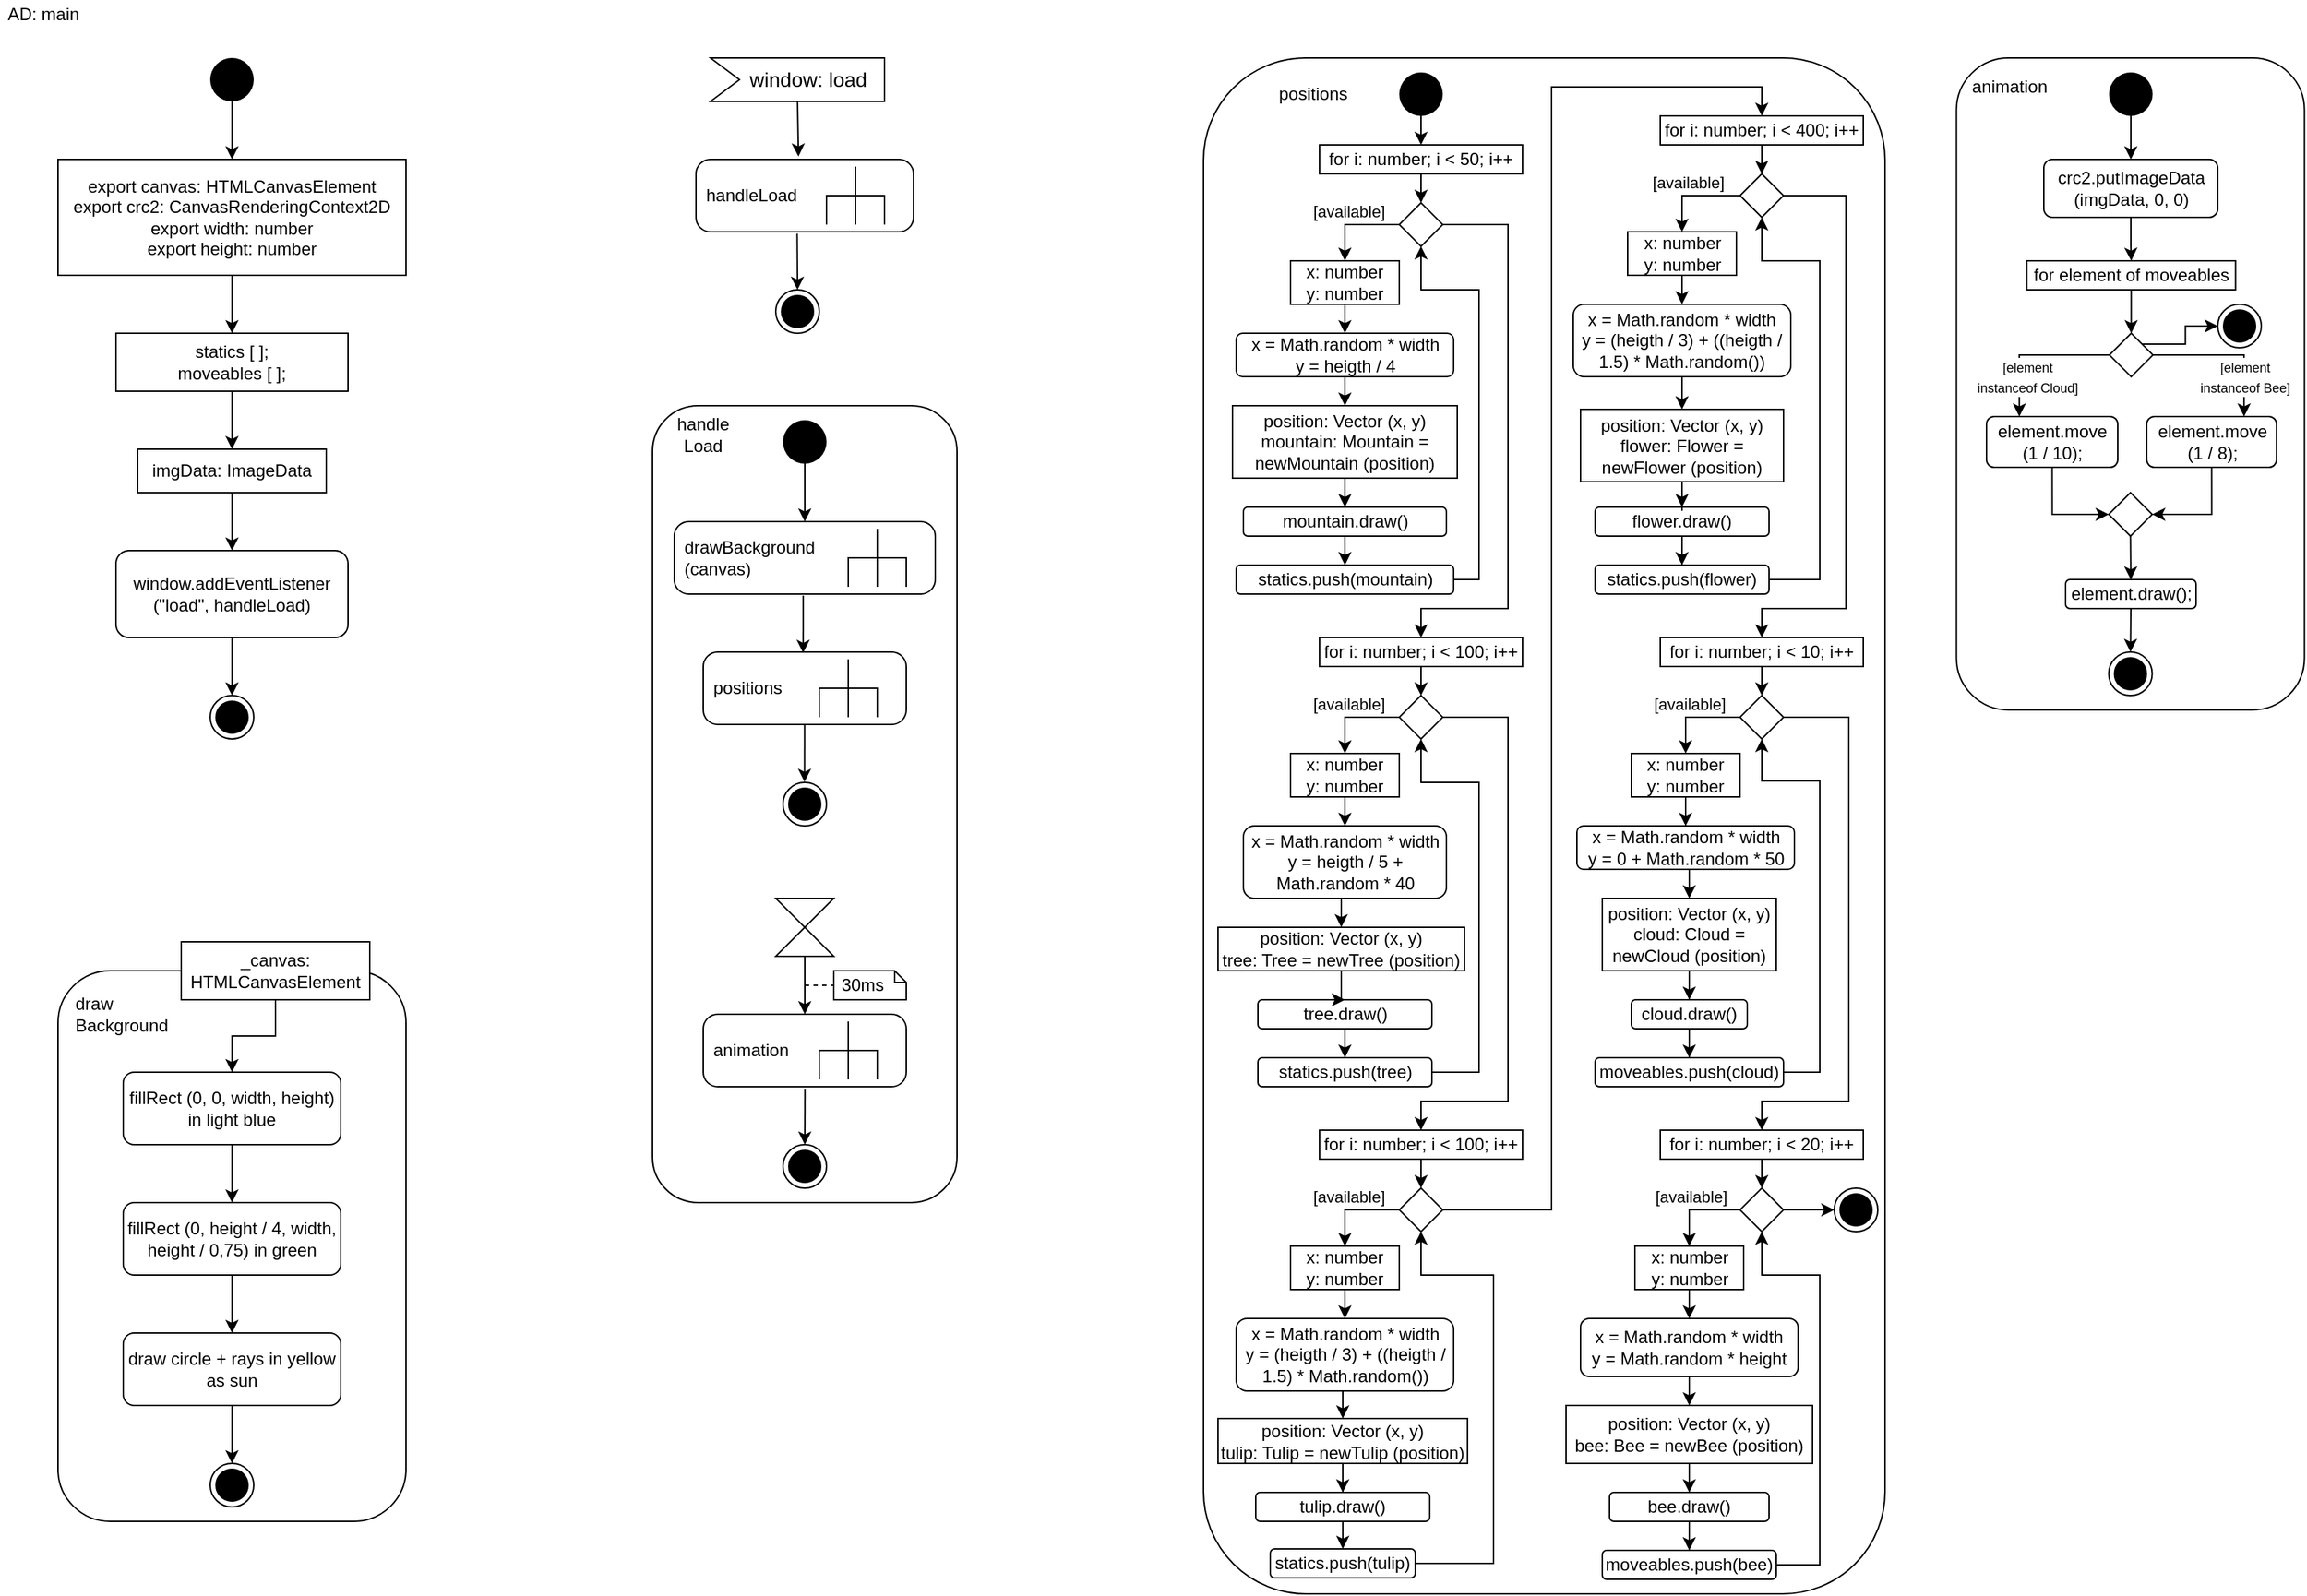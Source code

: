 <mxfile version="14.5.1" type="device"><diagram id="Q6e2PCBhqU5cUqCVWgsQ" name="AD: main"><mxGraphModel dx="1454" dy="1711" grid="1" gridSize="10" guides="1" tooltips="1" connect="1" arrows="1" fold="1" page="1" pageScale="1" pageWidth="827" pageHeight="1169" math="0" shadow="0"><root><mxCell id="0"/><mxCell id="1" parent="0"/><mxCell id="smz2KK4vmVbfkufSguWA-39" value="" style="rounded=1;whiteSpace=wrap;html=1;" parent="1" vertex="1"><mxGeometry x="80" y="710" width="240" height="380" as="geometry"/></mxCell><mxCell id="smz2KK4vmVbfkufSguWA-35" value="" style="rounded=1;whiteSpace=wrap;html=1;" parent="1" vertex="1"><mxGeometry x="490" y="320" width="210" height="550" as="geometry"/></mxCell><mxCell id="smz2KK4vmVbfkufSguWA-4" style="edgeStyle=orthogonalEdgeStyle;rounded=0;orthogonalLoop=1;jettySize=auto;html=1;exitX=0;exitY=0;exitDx=60;exitDy=30;exitPerimeter=0;entryX=0.471;entryY=-0.04;entryDx=0;entryDy=0;entryPerimeter=0;" parent="1" source="smz2KK4vmVbfkufSguWA-1" target="smz2KK4vmVbfkufSguWA-3" edge="1"><mxGeometry relative="1" as="geometry"/></mxCell><mxCell id="smz2KK4vmVbfkufSguWA-1" value="window: load" style="html=1;shape=mxgraph.infographic.ribbonSimple;notch1=20;notch2=0;align=center;verticalAlign=middle;fontSize=14;fontStyle=0;fillColor=#FFFFFF;flipH=0;spacingRight=0;spacingLeft=14;" parent="1" vertex="1"><mxGeometry x="530" y="80" width="120" height="30" as="geometry"/></mxCell><mxCell id="smz2KK4vmVbfkufSguWA-2" value="AD: main" style="text;html=1;strokeColor=none;fillColor=none;align=center;verticalAlign=middle;whiteSpace=wrap;rounded=0;" parent="1" vertex="1"><mxGeometry x="40" y="40" width="60" height="20" as="geometry"/></mxCell><mxCell id="smz2KK4vmVbfkufSguWA-3" value="handleLoad" style="shape=mxgraph.uml25.behaviorAction;html=1;rounded=1;absoluteArcSize=1;arcSize=10;align=left;spacingLeft=5;" parent="1" vertex="1"><mxGeometry x="520" y="150" width="150" height="50" as="geometry"/></mxCell><mxCell id="smz2KK4vmVbfkufSguWA-5" value="" style="ellipse;html=1;shape=endState;fillColor=#000000;strokeColor=#000000;" parent="1" vertex="1"><mxGeometry x="575" y="240" width="30" height="30" as="geometry"/></mxCell><mxCell id="smz2KK4vmVbfkufSguWA-10" style="edgeStyle=orthogonalEdgeStyle;rounded=0;orthogonalLoop=1;jettySize=auto;html=1;exitX=0.5;exitY=1;exitDx=0;exitDy=0;" parent="1" source="smz2KK4vmVbfkufSguWA-6" target="smz2KK4vmVbfkufSguWA-9" edge="1"><mxGeometry relative="1" as="geometry"/></mxCell><mxCell id="smz2KK4vmVbfkufSguWA-6" value="" style="ellipse;fillColor=#000000;strokeColor=none;" parent="1" vertex="1"><mxGeometry x="185" y="80" width="30" height="30" as="geometry"/></mxCell><mxCell id="smz2KK4vmVbfkufSguWA-7" value="" style="ellipse;html=1;shape=endState;fillColor=#000000;strokeColor=#000000;" parent="1" vertex="1"><mxGeometry x="580" y="580" width="30" height="30" as="geometry"/></mxCell><mxCell id="smz2KK4vmVbfkufSguWA-8" value="" style="endArrow=classic;html=1;exitX=0.465;exitY=1.024;exitDx=0;exitDy=0;exitPerimeter=0;entryX=0.5;entryY=0;entryDx=0;entryDy=0;" parent="1" source="smz2KK4vmVbfkufSguWA-3" target="smz2KK4vmVbfkufSguWA-5" edge="1"><mxGeometry width="50" height="50" relative="1" as="geometry"><mxPoint x="580" y="310" as="sourcePoint"/><mxPoint x="630" y="260" as="targetPoint"/></mxGeometry></mxCell><mxCell id="smz2KK4vmVbfkufSguWA-12" style="edgeStyle=orthogonalEdgeStyle;rounded=0;orthogonalLoop=1;jettySize=auto;html=1;exitX=0.5;exitY=1;exitDx=0;exitDy=0;entryX=0.5;entryY=0;entryDx=0;entryDy=0;" parent="1" source="smz2KK4vmVbfkufSguWA-9" target="smz2KK4vmVbfkufSguWA-11" edge="1"><mxGeometry relative="1" as="geometry"/></mxCell><mxCell id="smz2KK4vmVbfkufSguWA-9" value="export canvas: HTMLCanvasElement&lt;br&gt;export crc2:&amp;nbsp;CanvasRenderingContext2D&lt;br&gt;export width: number&lt;br&gt;export height: number" style="rounded=0;whiteSpace=wrap;html=1;" parent="1" vertex="1"><mxGeometry x="80" y="150" width="240" height="80" as="geometry"/></mxCell><mxCell id="smz2KK4vmVbfkufSguWA-14" style="edgeStyle=orthogonalEdgeStyle;rounded=0;orthogonalLoop=1;jettySize=auto;html=1;exitX=0.5;exitY=1;exitDx=0;exitDy=0;" parent="1" source="smz2KK4vmVbfkufSguWA-11" target="smz2KK4vmVbfkufSguWA-13" edge="1"><mxGeometry relative="1" as="geometry"/></mxCell><mxCell id="smz2KK4vmVbfkufSguWA-11" value="statics [ ];&lt;br&gt;moveables [ ];" style="rounded=0;whiteSpace=wrap;html=1;" parent="1" vertex="1"><mxGeometry x="120" y="270" width="160" height="40" as="geometry"/></mxCell><mxCell id="smz2KK4vmVbfkufSguWA-16" style="edgeStyle=orthogonalEdgeStyle;rounded=0;orthogonalLoop=1;jettySize=auto;html=1;exitX=0.5;exitY=1;exitDx=0;exitDy=0;entryX=0.5;entryY=0;entryDx=0;entryDy=0;" parent="1" source="smz2KK4vmVbfkufSguWA-13" target="smz2KK4vmVbfkufSguWA-15" edge="1"><mxGeometry relative="1" as="geometry"/></mxCell><mxCell id="smz2KK4vmVbfkufSguWA-13" value="imgData: ImageData" style="rounded=0;whiteSpace=wrap;html=1;" parent="1" vertex="1"><mxGeometry x="135" y="350" width="130" height="30" as="geometry"/></mxCell><mxCell id="smz2KK4vmVbfkufSguWA-18" style="edgeStyle=orthogonalEdgeStyle;rounded=0;orthogonalLoop=1;jettySize=auto;html=1;exitX=0.5;exitY=1;exitDx=0;exitDy=0;entryX=0.5;entryY=0;entryDx=0;entryDy=0;" parent="1" source="smz2KK4vmVbfkufSguWA-15" target="smz2KK4vmVbfkufSguWA-17" edge="1"><mxGeometry relative="1" as="geometry"/></mxCell><mxCell id="smz2KK4vmVbfkufSguWA-15" value="window.addEventListener &lt;br&gt;(&quot;load&quot;, handleLoad)" style="rounded=1;whiteSpace=wrap;html=1;" parent="1" vertex="1"><mxGeometry x="120" y="420" width="160" height="60" as="geometry"/></mxCell><mxCell id="smz2KK4vmVbfkufSguWA-17" value="" style="ellipse;html=1;shape=endState;fillColor=#000000;strokeColor=#000000;" parent="1" vertex="1"><mxGeometry x="185" y="520" width="30" height="30" as="geometry"/></mxCell><mxCell id="smz2KK4vmVbfkufSguWA-21" style="edgeStyle=orthogonalEdgeStyle;rounded=0;orthogonalLoop=1;jettySize=auto;html=1;exitX=0.5;exitY=1;exitDx=0;exitDy=0;" parent="1" source="smz2KK4vmVbfkufSguWA-19" target="smz2KK4vmVbfkufSguWA-20" edge="1"><mxGeometry relative="1" as="geometry"/></mxCell><mxCell id="smz2KK4vmVbfkufSguWA-19" value="" style="ellipse;fillColor=#000000;strokeColor=none;" parent="1" vertex="1"><mxGeometry x="580" y="330" width="30" height="30" as="geometry"/></mxCell><mxCell id="smz2KK4vmVbfkufSguWA-20" value="drawBackground&lt;br&gt;(canvas)" style="shape=mxgraph.uml25.behaviorAction;html=1;rounded=1;absoluteArcSize=1;arcSize=10;align=left;spacingLeft=5;" parent="1" vertex="1"><mxGeometry x="505" y="400" width="180" height="50" as="geometry"/></mxCell><mxCell id="smz2KK4vmVbfkufSguWA-22" value="positions" style="shape=mxgraph.uml25.behaviorAction;html=1;rounded=1;absoluteArcSize=1;arcSize=10;align=left;spacingLeft=5;" parent="1" vertex="1"><mxGeometry x="525" y="490" width="140" height="50" as="geometry"/></mxCell><mxCell id="smz2KK4vmVbfkufSguWA-23" value="" style="endArrow=classic;html=1;exitX=0.494;exitY=1.02;exitDx=0;exitDy=0;exitPerimeter=0;entryX=0.492;entryY=0.013;entryDx=0;entryDy=0;entryPerimeter=0;" parent="1" source="smz2KK4vmVbfkufSguWA-20" target="smz2KK4vmVbfkufSguWA-22" edge="1"><mxGeometry width="50" height="50" relative="1" as="geometry"><mxPoint x="594.33" y="465" as="sourcePoint"/><mxPoint x="594.33" y="485" as="targetPoint"/></mxGeometry></mxCell><mxCell id="smz2KK4vmVbfkufSguWA-25" value="" style="endArrow=classic;html=1;exitX=0.494;exitY=1.02;exitDx=0;exitDy=0;exitPerimeter=0;entryX=0.492;entryY=0.013;entryDx=0;entryDy=0;entryPerimeter=0;" parent="1" edge="1"><mxGeometry width="50" height="50" relative="1" as="geometry"><mxPoint x="594.88" y="540" as="sourcePoint"/><mxPoint x="594.84" y="579.65" as="targetPoint"/></mxGeometry></mxCell><mxCell id="smz2KK4vmVbfkufSguWA-28" style="edgeStyle=orthogonalEdgeStyle;rounded=0;orthogonalLoop=1;jettySize=auto;html=1;exitX=0.5;exitY=1;exitDx=0;exitDy=0;" parent="1" source="smz2KK4vmVbfkufSguWA-26" target="smz2KK4vmVbfkufSguWA-27" edge="1"><mxGeometry relative="1" as="geometry"/></mxCell><mxCell id="smz2KK4vmVbfkufSguWA-26" value="" style="shape=collate;whiteSpace=wrap;html=1;" parent="1" vertex="1"><mxGeometry x="575" y="660" width="40" height="40" as="geometry"/></mxCell><mxCell id="smz2KK4vmVbfkufSguWA-27" value="animation" style="shape=mxgraph.uml25.behaviorAction;html=1;rounded=1;absoluteArcSize=1;arcSize=10;align=left;spacingLeft=5;" parent="1" vertex="1"><mxGeometry x="525" y="740" width="140" height="50" as="geometry"/></mxCell><mxCell id="smz2KK4vmVbfkufSguWA-29" value="" style="shape=note2;boundedLbl=1;whiteSpace=wrap;html=1;size=8;verticalAlign=top;align=center;" parent="1" vertex="1"><mxGeometry x="615" y="710" width="50" height="20" as="geometry"/></mxCell><mxCell id="smz2KK4vmVbfkufSguWA-31" value="30ms" style="text;html=1;strokeColor=none;fillColor=none;align=center;verticalAlign=middle;whiteSpace=wrap;rounded=0;" parent="1" vertex="1"><mxGeometry x="615" y="710" width="40" height="20" as="geometry"/></mxCell><mxCell id="smz2KK4vmVbfkufSguWA-32" value="" style="endArrow=none;dashed=1;html=1;entryX=0;entryY=0.5;entryDx=0;entryDy=0;" parent="1" target="smz2KK4vmVbfkufSguWA-31" edge="1"><mxGeometry width="50" height="50" relative="1" as="geometry"><mxPoint x="595" y="720" as="sourcePoint"/><mxPoint x="675" y="760" as="targetPoint"/></mxGeometry></mxCell><mxCell id="smz2KK4vmVbfkufSguWA-33" value="" style="ellipse;html=1;shape=endState;fillColor=#000000;strokeColor=#000000;" parent="1" vertex="1"><mxGeometry x="580" y="830" width="30" height="30" as="geometry"/></mxCell><mxCell id="smz2KK4vmVbfkufSguWA-34" value="" style="endArrow=classic;html=1;entryX=0.5;entryY=0;entryDx=0;entryDy=0;exitX=0.501;exitY=1.028;exitDx=0;exitDy=0;exitPerimeter=0;" parent="1" source="smz2KK4vmVbfkufSguWA-27" target="smz2KK4vmVbfkufSguWA-33" edge="1"><mxGeometry width="50" height="50" relative="1" as="geometry"><mxPoint x="620" y="820" as="sourcePoint"/><mxPoint x="670" y="770" as="targetPoint"/></mxGeometry></mxCell><mxCell id="smz2KK4vmVbfkufSguWA-36" value="handle&lt;br&gt;Load" style="text;html=1;strokeColor=none;fillColor=none;align=center;verticalAlign=middle;whiteSpace=wrap;rounded=0;" parent="1" vertex="1"><mxGeometry x="505" y="330" width="40" height="20" as="geometry"/></mxCell><mxCell id="smz2KK4vmVbfkufSguWA-46" style="edgeStyle=orthogonalEdgeStyle;rounded=0;orthogonalLoop=1;jettySize=auto;html=1;exitX=0.5;exitY=1;exitDx=0;exitDy=0;entryX=0.5;entryY=0;entryDx=0;entryDy=0;" parent="1" source="smz2KK4vmVbfkufSguWA-37" target="smz2KK4vmVbfkufSguWA-43" edge="1"><mxGeometry relative="1" as="geometry"/></mxCell><mxCell id="smz2KK4vmVbfkufSguWA-37" value="_canvas: HTMLCanvasElement" style="rounded=0;whiteSpace=wrap;html=1;" parent="1" vertex="1"><mxGeometry x="165" y="690" width="130" height="40" as="geometry"/></mxCell><mxCell id="smz2KK4vmVbfkufSguWA-40" value="draw&lt;br&gt;Background" style="text;html=1;strokeColor=none;fillColor=none;align=left;verticalAlign=middle;whiteSpace=wrap;rounded=0;" parent="1" vertex="1"><mxGeometry x="90" y="730" width="40" height="20" as="geometry"/></mxCell><mxCell id="smz2KK4vmVbfkufSguWA-42" style="edgeStyle=orthogonalEdgeStyle;rounded=0;orthogonalLoop=1;jettySize=auto;html=1;exitX=0.5;exitY=1;exitDx=0;exitDy=0;" parent="1" source="smz2KK4vmVbfkufSguWA-40" target="smz2KK4vmVbfkufSguWA-40" edge="1"><mxGeometry relative="1" as="geometry"/></mxCell><mxCell id="smz2KK4vmVbfkufSguWA-47" style="edgeStyle=orthogonalEdgeStyle;rounded=0;orthogonalLoop=1;jettySize=auto;html=1;exitX=0.5;exitY=1;exitDx=0;exitDy=0;" parent="1" source="smz2KK4vmVbfkufSguWA-43" target="smz2KK4vmVbfkufSguWA-44" edge="1"><mxGeometry relative="1" as="geometry"/></mxCell><mxCell id="smz2KK4vmVbfkufSguWA-43" value="fillRect (0, 0, width, height) in light blue" style="rounded=1;whiteSpace=wrap;html=1;" parent="1" vertex="1"><mxGeometry x="125" y="780" width="150" height="50" as="geometry"/></mxCell><mxCell id="smz2KK4vmVbfkufSguWA-48" style="edgeStyle=orthogonalEdgeStyle;rounded=0;orthogonalLoop=1;jettySize=auto;html=1;exitX=0.5;exitY=1;exitDx=0;exitDy=0;" parent="1" source="smz2KK4vmVbfkufSguWA-44" target="smz2KK4vmVbfkufSguWA-45" edge="1"><mxGeometry relative="1" as="geometry"/></mxCell><mxCell id="smz2KK4vmVbfkufSguWA-44" value="fillRect (0, height / 4, width, height / 0,75) in green" style="rounded=1;whiteSpace=wrap;html=1;" parent="1" vertex="1"><mxGeometry x="125" y="870" width="150" height="50" as="geometry"/></mxCell><mxCell id="smz2KK4vmVbfkufSguWA-50" style="edgeStyle=orthogonalEdgeStyle;rounded=0;orthogonalLoop=1;jettySize=auto;html=1;exitX=0.5;exitY=1;exitDx=0;exitDy=0;entryX=0.5;entryY=0;entryDx=0;entryDy=0;" parent="1" source="smz2KK4vmVbfkufSguWA-45" target="smz2KK4vmVbfkufSguWA-49" edge="1"><mxGeometry relative="1" as="geometry"/></mxCell><mxCell id="smz2KK4vmVbfkufSguWA-45" value="draw circle + rays in yellow as sun" style="rounded=1;whiteSpace=wrap;html=1;" parent="1" vertex="1"><mxGeometry x="125" y="960" width="150" height="50" as="geometry"/></mxCell><mxCell id="smz2KK4vmVbfkufSguWA-49" value="" style="ellipse;html=1;shape=endState;fillColor=#000000;strokeColor=#000000;" parent="1" vertex="1"><mxGeometry x="185" y="1050" width="30" height="30" as="geometry"/></mxCell><mxCell id="smz2KK4vmVbfkufSguWA-51" value="" style="rounded=1;whiteSpace=wrap;html=1;fillColor=none;" parent="1" vertex="1"><mxGeometry x="870" y="80" width="470" height="1060" as="geometry"/></mxCell><mxCell id="smz2KK4vmVbfkufSguWA-52" value="positions" style="text;html=1;strokeColor=none;fillColor=none;align=left;verticalAlign=middle;whiteSpace=wrap;rounded=0;" parent="1" vertex="1"><mxGeometry x="920" y="95" width="40" height="20" as="geometry"/></mxCell><mxCell id="smz2KK4vmVbfkufSguWA-55" style="edgeStyle=orthogonalEdgeStyle;rounded=0;orthogonalLoop=1;jettySize=auto;html=1;exitX=0.5;exitY=1;exitDx=0;exitDy=0;entryX=0.5;entryY=0;entryDx=0;entryDy=0;" parent="1" source="smz2KK4vmVbfkufSguWA-53" target="smz2KK4vmVbfkufSguWA-54" edge="1"><mxGeometry relative="1" as="geometry"/></mxCell><mxCell id="smz2KK4vmVbfkufSguWA-53" value="" style="ellipse;fillColor=#000000;strokeColor=none;" parent="1" vertex="1"><mxGeometry x="1005" y="90" width="30" height="30" as="geometry"/></mxCell><mxCell id="UtF0NxeC6LpJvILBJl8p-18" style="edgeStyle=orthogonalEdgeStyle;rounded=0;orthogonalLoop=1;jettySize=auto;html=1;exitX=0.5;exitY=1;exitDx=0;exitDy=0;entryX=0.5;entryY=0;entryDx=0;entryDy=0;" edge="1" parent="1" source="smz2KK4vmVbfkufSguWA-54" target="UtF0NxeC6LpJvILBJl8p-17"><mxGeometry relative="1" as="geometry"/></mxCell><mxCell id="smz2KK4vmVbfkufSguWA-54" value="for i: number; i &amp;lt; 50; i++" style="rounded=0;whiteSpace=wrap;html=1;" parent="1" vertex="1"><mxGeometry x="950" y="140" width="140" height="20" as="geometry"/></mxCell><mxCell id="smz2KK4vmVbfkufSguWA-59" style="edgeStyle=orthogonalEdgeStyle;rounded=0;orthogonalLoop=1;jettySize=auto;html=1;exitX=0.5;exitY=1;exitDx=0;exitDy=0;entryX=0.5;entryY=0;entryDx=0;entryDy=0;" parent="1" source="smz2KK4vmVbfkufSguWA-56" target="smz2KK4vmVbfkufSguWA-58" edge="1"><mxGeometry relative="1" as="geometry"/></mxCell><mxCell id="smz2KK4vmVbfkufSguWA-56" value="x: number&lt;br&gt;y: number" style="rounded=0;whiteSpace=wrap;html=1;" parent="1" vertex="1"><mxGeometry x="930" y="220" width="75" height="30" as="geometry"/></mxCell><mxCell id="smz2KK4vmVbfkufSguWA-61" style="edgeStyle=orthogonalEdgeStyle;rounded=0;orthogonalLoop=1;jettySize=auto;html=1;exitX=0.5;exitY=1;exitDx=0;exitDy=0;entryX=0.5;entryY=0;entryDx=0;entryDy=0;" parent="1" source="smz2KK4vmVbfkufSguWA-58" target="smz2KK4vmVbfkufSguWA-60" edge="1"><mxGeometry relative="1" as="geometry"/></mxCell><mxCell id="smz2KK4vmVbfkufSguWA-58" value="x = Math.random * width&lt;br&gt;y = heigth / 4" style="rounded=1;whiteSpace=wrap;html=1;" parent="1" vertex="1"><mxGeometry x="892.5" y="270" width="150" height="30" as="geometry"/></mxCell><mxCell id="smz2KK4vmVbfkufSguWA-63" style="edgeStyle=orthogonalEdgeStyle;rounded=0;orthogonalLoop=1;jettySize=auto;html=1;exitX=0.5;exitY=1;exitDx=0;exitDy=0;" parent="1" source="smz2KK4vmVbfkufSguWA-60" target="smz2KK4vmVbfkufSguWA-62" edge="1"><mxGeometry relative="1" as="geometry"/></mxCell><mxCell id="smz2KK4vmVbfkufSguWA-60" value="position: Vector (x, y)&lt;br&gt;mountain: Mountain = newMountain (position)" style="rounded=0;whiteSpace=wrap;html=1;" parent="1" vertex="1"><mxGeometry x="890" y="320" width="155" height="50" as="geometry"/></mxCell><mxCell id="smz2KK4vmVbfkufSguWA-65" style="edgeStyle=orthogonalEdgeStyle;rounded=0;orthogonalLoop=1;jettySize=auto;html=1;exitX=0.5;exitY=1;exitDx=0;exitDy=0;" parent="1" source="smz2KK4vmVbfkufSguWA-62" target="smz2KK4vmVbfkufSguWA-64" edge="1"><mxGeometry relative="1" as="geometry"/></mxCell><mxCell id="smz2KK4vmVbfkufSguWA-62" value="mountain.draw()" style="rounded=1;whiteSpace=wrap;html=1;fillColor=none;" parent="1" vertex="1"><mxGeometry x="897.5" y="390" width="140" height="20" as="geometry"/></mxCell><mxCell id="UtF0NxeC6LpJvILBJl8p-21" style="edgeStyle=orthogonalEdgeStyle;rounded=0;orthogonalLoop=1;jettySize=auto;html=1;exitX=1;exitY=0.5;exitDx=0;exitDy=0;entryX=0.5;entryY=1;entryDx=0;entryDy=0;" edge="1" parent="1" source="smz2KK4vmVbfkufSguWA-64" target="UtF0NxeC6LpJvILBJl8p-17"><mxGeometry relative="1" as="geometry"><Array as="points"><mxPoint x="1060" y="440"/><mxPoint x="1060" y="240"/><mxPoint x="1020" y="240"/></Array></mxGeometry></mxCell><mxCell id="smz2KK4vmVbfkufSguWA-64" value="statics.push(mountain)" style="rounded=1;whiteSpace=wrap;html=1;fillColor=none;" parent="1" vertex="1"><mxGeometry x="892.5" y="430" width="150" height="20" as="geometry"/></mxCell><mxCell id="smz2KK4vmVbfkufSguWA-66" value="" style="rounded=1;whiteSpace=wrap;html=1;fillColor=none;" parent="1" vertex="1"><mxGeometry x="1389.25" y="80" width="240" height="450" as="geometry"/></mxCell><mxCell id="smz2KK4vmVbfkufSguWA-67" value="animation" style="text;html=1;strokeColor=none;fillColor=none;align=left;verticalAlign=middle;whiteSpace=wrap;rounded=0;" parent="1" vertex="1"><mxGeometry x="1397.75" y="90" width="40" height="20" as="geometry"/></mxCell><mxCell id="smz2KK4vmVbfkufSguWA-70" style="edgeStyle=orthogonalEdgeStyle;rounded=0;orthogonalLoop=1;jettySize=auto;html=1;exitX=0.5;exitY=1;exitDx=0;exitDy=0;entryX=0.5;entryY=0;entryDx=0;entryDy=0;" parent="1" source="smz2KK4vmVbfkufSguWA-68" target="smz2KK4vmVbfkufSguWA-69" edge="1"><mxGeometry relative="1" as="geometry"/></mxCell><mxCell id="smz2KK4vmVbfkufSguWA-68" value="" style="ellipse;fillColor=#000000;strokeColor=none;" parent="1" vertex="1"><mxGeometry x="1494.5" y="90" width="30" height="30" as="geometry"/></mxCell><mxCell id="smz2KK4vmVbfkufSguWA-72" style="edgeStyle=orthogonalEdgeStyle;rounded=0;orthogonalLoop=1;jettySize=auto;html=1;exitX=0.5;exitY=1;exitDx=0;exitDy=0;" parent="1" source="smz2KK4vmVbfkufSguWA-69" target="smz2KK4vmVbfkufSguWA-71" edge="1"><mxGeometry relative="1" as="geometry"/></mxCell><mxCell id="smz2KK4vmVbfkufSguWA-69" value="crc2.putImageData (imgData, 0, 0)" style="rounded=1;whiteSpace=wrap;html=1;fillColor=none;" parent="1" vertex="1"><mxGeometry x="1449.5" y="150" width="120" height="40" as="geometry"/></mxCell><mxCell id="UtF0NxeC6LpJvILBJl8p-5" style="edgeStyle=orthogonalEdgeStyle;rounded=0;orthogonalLoop=1;jettySize=auto;html=1;exitX=0.5;exitY=1;exitDx=0;exitDy=0;entryX=0.5;entryY=0;entryDx=0;entryDy=0;" edge="1" parent="1" source="smz2KK4vmVbfkufSguWA-71" target="UtF0NxeC6LpJvILBJl8p-4"><mxGeometry relative="1" as="geometry"/></mxCell><mxCell id="smz2KK4vmVbfkufSguWA-71" value="for element of moveables" style="rounded=0;whiteSpace=wrap;html=1;fillColor=none;" parent="1" vertex="1"><mxGeometry x="1437.75" y="220" width="144" height="20" as="geometry"/></mxCell><mxCell id="UtF0NxeC6LpJvILBJl8p-13" style="edgeStyle=orthogonalEdgeStyle;rounded=0;orthogonalLoop=1;jettySize=auto;html=1;exitX=0.5;exitY=1;exitDx=0;exitDy=0;entryX=0.5;entryY=0;entryDx=0;entryDy=0;" edge="1" parent="1" source="smz2KK4vmVbfkufSguWA-73" target="smz2KK4vmVbfkufSguWA-98"><mxGeometry relative="1" as="geometry"/></mxCell><mxCell id="smz2KK4vmVbfkufSguWA-73" value="" style="rhombus;fillColor=none;" parent="1" vertex="1"><mxGeometry x="1494.25" y="380" width="30" height="30" as="geometry"/></mxCell><mxCell id="UtF0NxeC6LpJvILBJl8p-11" style="edgeStyle=orthogonalEdgeStyle;rounded=0;orthogonalLoop=1;jettySize=auto;html=1;exitX=0.5;exitY=1;exitDx=0;exitDy=0;entryX=0;entryY=0.5;entryDx=0;entryDy=0;" edge="1" parent="1" source="smz2KK4vmVbfkufSguWA-75" target="smz2KK4vmVbfkufSguWA-73"><mxGeometry relative="1" as="geometry"/></mxCell><mxCell id="smz2KK4vmVbfkufSguWA-75" value="element.move&lt;br&gt;(1 / 10);" style="rounded=1;whiteSpace=wrap;html=1;fillColor=none;" parent="1" vertex="1"><mxGeometry x="1410" y="327.5" width="90.5" height="35" as="geometry"/></mxCell><mxCell id="UtF0NxeC6LpJvILBJl8p-14" style="edgeStyle=orthogonalEdgeStyle;rounded=0;orthogonalLoop=1;jettySize=auto;html=1;exitX=0.5;exitY=1;exitDx=0;exitDy=0;entryX=0.5;entryY=0;entryDx=0;entryDy=0;" edge="1" parent="1" source="smz2KK4vmVbfkufSguWA-98" target="smz2KK4vmVbfkufSguWA-102"><mxGeometry relative="1" as="geometry"/></mxCell><mxCell id="smz2KK4vmVbfkufSguWA-98" value="element.draw();" style="rounded=1;whiteSpace=wrap;html=1;fillColor=none;" parent="1" vertex="1"><mxGeometry x="1464.5" y="440" width="90" height="20" as="geometry"/></mxCell><mxCell id="smz2KK4vmVbfkufSguWA-102" value="" style="ellipse;html=1;shape=endState;fillColor=#000000;strokeColor=#000000;" parent="1" vertex="1"><mxGeometry x="1494.25" y="490" width="30" height="30" as="geometry"/></mxCell><mxCell id="UtF0NxeC6LpJvILBJl8p-28" style="edgeStyle=orthogonalEdgeStyle;rounded=0;orthogonalLoop=1;jettySize=auto;html=1;exitX=0.5;exitY=1;exitDx=0;exitDy=0;entryX=0.5;entryY=0;entryDx=0;entryDy=0;" edge="1" parent="1" source="smz2KK4vmVbfkufSguWA-108" target="UtF0NxeC6LpJvILBJl8p-27"><mxGeometry relative="1" as="geometry"/></mxCell><mxCell id="smz2KK4vmVbfkufSguWA-108" value="for i: number; i &amp;lt; 100; i++" style="rounded=0;whiteSpace=wrap;html=1;" parent="1" vertex="1"><mxGeometry x="950" y="480" width="140" height="20" as="geometry"/></mxCell><mxCell id="smz2KK4vmVbfkufSguWA-109" style="edgeStyle=orthogonalEdgeStyle;rounded=0;orthogonalLoop=1;jettySize=auto;html=1;exitX=0.5;exitY=1;exitDx=0;exitDy=0;entryX=0.5;entryY=0;entryDx=0;entryDy=0;" parent="1" source="smz2KK4vmVbfkufSguWA-110" target="smz2KK4vmVbfkufSguWA-112" edge="1"><mxGeometry relative="1" as="geometry"/></mxCell><mxCell id="smz2KK4vmVbfkufSguWA-110" value="x: number&lt;br&gt;y: number" style="rounded=0;whiteSpace=wrap;html=1;" parent="1" vertex="1"><mxGeometry x="930" y="560" width="75" height="30" as="geometry"/></mxCell><mxCell id="smz2KK4vmVbfkufSguWA-111" style="edgeStyle=orthogonalEdgeStyle;rounded=0;orthogonalLoop=1;jettySize=auto;html=1;exitX=0.5;exitY=1;exitDx=0;exitDy=0;entryX=0.5;entryY=0;entryDx=0;entryDy=0;" parent="1" source="smz2KK4vmVbfkufSguWA-112" target="smz2KK4vmVbfkufSguWA-114" edge="1"><mxGeometry relative="1" as="geometry"/></mxCell><mxCell id="smz2KK4vmVbfkufSguWA-112" value="x = Math.random * width&lt;br&gt;y = heigth / 5 + &lt;br&gt;Math.random * 40" style="rounded=1;whiteSpace=wrap;html=1;" parent="1" vertex="1"><mxGeometry x="897.5" y="610" width="140" height="50" as="geometry"/></mxCell><mxCell id="smz2KK4vmVbfkufSguWA-113" style="edgeStyle=orthogonalEdgeStyle;rounded=0;orthogonalLoop=1;jettySize=auto;html=1;exitX=0.5;exitY=1;exitDx=0;exitDy=0;" parent="1" source="smz2KK4vmVbfkufSguWA-114" target="smz2KK4vmVbfkufSguWA-116" edge="1"><mxGeometry relative="1" as="geometry"/></mxCell><mxCell id="smz2KK4vmVbfkufSguWA-114" value="position: Vector (x, y)&lt;br&gt;tree: Tree = newTree (position)" style="rounded=0;whiteSpace=wrap;html=1;" parent="1" vertex="1"><mxGeometry x="880" y="680" width="170" height="30" as="geometry"/></mxCell><mxCell id="smz2KK4vmVbfkufSguWA-115" style="edgeStyle=orthogonalEdgeStyle;rounded=0;orthogonalLoop=1;jettySize=auto;html=1;exitX=0.5;exitY=1;exitDx=0;exitDy=0;" parent="1" source="smz2KK4vmVbfkufSguWA-116" target="smz2KK4vmVbfkufSguWA-117" edge="1"><mxGeometry relative="1" as="geometry"/></mxCell><mxCell id="smz2KK4vmVbfkufSguWA-116" value="tree.draw()" style="rounded=1;whiteSpace=wrap;html=1;fillColor=none;" parent="1" vertex="1"><mxGeometry x="907.5" y="730" width="120" height="20" as="geometry"/></mxCell><mxCell id="smz2KK4vmVbfkufSguWA-117" value="statics.push(tree)" style="rounded=1;whiteSpace=wrap;html=1;fillColor=none;" parent="1" vertex="1"><mxGeometry x="907.5" y="770" width="120" height="20" as="geometry"/></mxCell><mxCell id="UtF0NxeC6LpJvILBJl8p-62" style="edgeStyle=orthogonalEdgeStyle;rounded=0;orthogonalLoop=1;jettySize=auto;html=1;exitX=0.5;exitY=1;exitDx=0;exitDy=0;entryX=0.5;entryY=0;entryDx=0;entryDy=0;" edge="1" parent="1" source="smz2KK4vmVbfkufSguWA-119" target="UtF0NxeC6LpJvILBJl8p-61"><mxGeometry relative="1" as="geometry"/></mxCell><mxCell id="smz2KK4vmVbfkufSguWA-119" value="for i: number; i &amp;lt; 10; i++" style="rounded=0;whiteSpace=wrap;html=1;" parent="1" vertex="1"><mxGeometry x="1185" y="480" width="140" height="20" as="geometry"/></mxCell><mxCell id="UtF0NxeC6LpJvILBJl8p-64" style="edgeStyle=orthogonalEdgeStyle;rounded=0;orthogonalLoop=1;jettySize=auto;html=1;exitX=0.5;exitY=1;exitDx=0;exitDy=0;" edge="1" parent="1" source="smz2KK4vmVbfkufSguWA-121" target="smz2KK4vmVbfkufSguWA-123"><mxGeometry relative="1" as="geometry"/></mxCell><mxCell id="smz2KK4vmVbfkufSguWA-121" value="x: number&lt;br&gt;y: number" style="rounded=0;whiteSpace=wrap;html=1;" parent="1" vertex="1"><mxGeometry x="1165" y="560" width="75" height="30" as="geometry"/></mxCell><mxCell id="smz2KK4vmVbfkufSguWA-122" style="edgeStyle=orthogonalEdgeStyle;rounded=0;orthogonalLoop=1;jettySize=auto;html=1;exitX=0.5;exitY=1;exitDx=0;exitDy=0;entryX=0.5;entryY=0;entryDx=0;entryDy=0;" parent="1" source="smz2KK4vmVbfkufSguWA-123" target="smz2KK4vmVbfkufSguWA-125" edge="1"><mxGeometry relative="1" as="geometry"/></mxCell><mxCell id="smz2KK4vmVbfkufSguWA-123" value="x = Math.random * width&lt;br&gt;y = 0 + Math.random * 50" style="rounded=1;whiteSpace=wrap;html=1;" parent="1" vertex="1"><mxGeometry x="1127.5" y="610" width="150" height="30" as="geometry"/></mxCell><mxCell id="smz2KK4vmVbfkufSguWA-124" style="edgeStyle=orthogonalEdgeStyle;rounded=0;orthogonalLoop=1;jettySize=auto;html=1;exitX=0.5;exitY=1;exitDx=0;exitDy=0;" parent="1" source="smz2KK4vmVbfkufSguWA-125" target="smz2KK4vmVbfkufSguWA-127" edge="1"><mxGeometry relative="1" as="geometry"/></mxCell><mxCell id="smz2KK4vmVbfkufSguWA-125" value="position: Vector (x, y)&lt;br&gt;cloud: Cloud = &lt;br&gt;newCloud (position)" style="rounded=0;whiteSpace=wrap;html=1;" parent="1" vertex="1"><mxGeometry x="1145" y="660" width="120" height="50" as="geometry"/></mxCell><mxCell id="smz2KK4vmVbfkufSguWA-126" style="edgeStyle=orthogonalEdgeStyle;rounded=0;orthogonalLoop=1;jettySize=auto;html=1;exitX=0.5;exitY=1;exitDx=0;exitDy=0;" parent="1" source="smz2KK4vmVbfkufSguWA-127" target="smz2KK4vmVbfkufSguWA-128" edge="1"><mxGeometry relative="1" as="geometry"/></mxCell><mxCell id="smz2KK4vmVbfkufSguWA-127" value="cloud.draw()" style="rounded=1;whiteSpace=wrap;html=1;fillColor=none;" parent="1" vertex="1"><mxGeometry x="1165" y="730" width="80" height="20" as="geometry"/></mxCell><mxCell id="smz2KK4vmVbfkufSguWA-128" value="moveables.push(cloud)" style="rounded=1;whiteSpace=wrap;html=1;fillColor=none;" parent="1" vertex="1"><mxGeometry x="1140" y="770" width="130" height="20" as="geometry"/></mxCell><mxCell id="UtF0NxeC6LpJvILBJl8p-55" style="edgeStyle=orthogonalEdgeStyle;rounded=0;orthogonalLoop=1;jettySize=auto;html=1;exitX=0.5;exitY=1;exitDx=0;exitDy=0;entryX=0.5;entryY=0;entryDx=0;entryDy=0;" edge="1" parent="1" source="smz2KK4vmVbfkufSguWA-154" target="UtF0NxeC6LpJvILBJl8p-54"><mxGeometry relative="1" as="geometry"/></mxCell><mxCell id="smz2KK4vmVbfkufSguWA-154" value="for i: number; i &amp;lt; 400; i++" style="rounded=0;whiteSpace=wrap;html=1;" parent="1" vertex="1"><mxGeometry x="1185" y="120" width="140" height="20" as="geometry"/></mxCell><mxCell id="UtF0NxeC6LpJvILBJl8p-56" style="edgeStyle=orthogonalEdgeStyle;rounded=0;orthogonalLoop=1;jettySize=auto;html=1;exitX=0.5;exitY=1;exitDx=0;exitDy=0;entryX=0.5;entryY=0;entryDx=0;entryDy=0;" edge="1" parent="1" source="smz2KK4vmVbfkufSguWA-156" target="smz2KK4vmVbfkufSguWA-158"><mxGeometry relative="1" as="geometry"/></mxCell><mxCell id="smz2KK4vmVbfkufSguWA-156" value="x: number&lt;br&gt;y: number" style="rounded=0;whiteSpace=wrap;html=1;" parent="1" vertex="1"><mxGeometry x="1162.5" y="200" width="75" height="30" as="geometry"/></mxCell><mxCell id="smz2KK4vmVbfkufSguWA-157" style="edgeStyle=orthogonalEdgeStyle;rounded=0;orthogonalLoop=1;jettySize=auto;html=1;exitX=0.5;exitY=1;exitDx=0;exitDy=0;entryX=0.5;entryY=0;entryDx=0;entryDy=0;" parent="1" source="smz2KK4vmVbfkufSguWA-158" target="smz2KK4vmVbfkufSguWA-160" edge="1"><mxGeometry relative="1" as="geometry"/></mxCell><mxCell id="smz2KK4vmVbfkufSguWA-158" value="x = Math.random * width&lt;br&gt;y = (heigth / 3) + ((heigth / 1.5) * Math.random())" style="rounded=1;whiteSpace=wrap;html=1;" parent="1" vertex="1"><mxGeometry x="1125" y="250" width="150" height="50" as="geometry"/></mxCell><mxCell id="smz2KK4vmVbfkufSguWA-159" style="edgeStyle=orthogonalEdgeStyle;rounded=0;orthogonalLoop=1;jettySize=auto;html=1;exitX=0.5;exitY=1;exitDx=0;exitDy=0;" parent="1" source="smz2KK4vmVbfkufSguWA-160" target="smz2KK4vmVbfkufSguWA-162" edge="1"><mxGeometry relative="1" as="geometry"/></mxCell><mxCell id="smz2KK4vmVbfkufSguWA-160" value="position: Vector (x, y)&lt;br&gt;flower: Flower = newFlower (position)" style="rounded=0;whiteSpace=wrap;html=1;" parent="1" vertex="1"><mxGeometry x="1130" y="322.5" width="140" height="50" as="geometry"/></mxCell><mxCell id="smz2KK4vmVbfkufSguWA-161" style="edgeStyle=orthogonalEdgeStyle;rounded=0;orthogonalLoop=1;jettySize=auto;html=1;exitX=0.5;exitY=1;exitDx=0;exitDy=0;" parent="1" source="smz2KK4vmVbfkufSguWA-162" target="smz2KK4vmVbfkufSguWA-163" edge="1"><mxGeometry relative="1" as="geometry"/></mxCell><mxCell id="smz2KK4vmVbfkufSguWA-162" value="flower.draw()" style="rounded=1;whiteSpace=wrap;html=1;fillColor=none;" parent="1" vertex="1"><mxGeometry x="1140" y="390" width="120" height="20" as="geometry"/></mxCell><mxCell id="smz2KK4vmVbfkufSguWA-163" value="statics.push(flower)" style="rounded=1;whiteSpace=wrap;html=1;fillColor=none;" parent="1" vertex="1"><mxGeometry x="1140" y="430" width="120" height="20" as="geometry"/></mxCell><mxCell id="UtF0NxeC6LpJvILBJl8p-34" style="edgeStyle=orthogonalEdgeStyle;rounded=0;orthogonalLoop=1;jettySize=auto;html=1;exitX=0.5;exitY=1;exitDx=0;exitDy=0;entryX=0.5;entryY=0;entryDx=0;entryDy=0;" edge="1" parent="1" source="smz2KK4vmVbfkufSguWA-177" target="UtF0NxeC6LpJvILBJl8p-33"><mxGeometry relative="1" as="geometry"/></mxCell><mxCell id="smz2KK4vmVbfkufSguWA-177" value="for i: number; i &amp;lt; 100; i++" style="rounded=0;whiteSpace=wrap;html=1;" parent="1" vertex="1"><mxGeometry x="950" y="820" width="140" height="20" as="geometry"/></mxCell><mxCell id="smz2KK4vmVbfkufSguWA-178" style="edgeStyle=orthogonalEdgeStyle;rounded=0;orthogonalLoop=1;jettySize=auto;html=1;exitX=0.5;exitY=1;exitDx=0;exitDy=0;entryX=0.5;entryY=0;entryDx=0;entryDy=0;" parent="1" source="smz2KK4vmVbfkufSguWA-179" target="smz2KK4vmVbfkufSguWA-181" edge="1"><mxGeometry relative="1" as="geometry"/></mxCell><mxCell id="smz2KK4vmVbfkufSguWA-179" value="x: number&lt;br&gt;y: number" style="rounded=0;whiteSpace=wrap;html=1;" parent="1" vertex="1"><mxGeometry x="930" y="900" width="75" height="30" as="geometry"/></mxCell><mxCell id="smz2KK4vmVbfkufSguWA-180" style="edgeStyle=orthogonalEdgeStyle;rounded=0;orthogonalLoop=1;jettySize=auto;html=1;exitX=0.5;exitY=1;exitDx=0;exitDy=0;entryX=0.5;entryY=0;entryDx=0;entryDy=0;" parent="1" source="smz2KK4vmVbfkufSguWA-181" target="smz2KK4vmVbfkufSguWA-183" edge="1"><mxGeometry relative="1" as="geometry"/></mxCell><mxCell id="smz2KK4vmVbfkufSguWA-181" value="x = Math.random * width&lt;br&gt;y = (heigth / 3) + ((heigth / 1.5) * Math.random())" style="rounded=1;whiteSpace=wrap;html=1;" parent="1" vertex="1"><mxGeometry x="892.5" y="950" width="150" height="50" as="geometry"/></mxCell><mxCell id="smz2KK4vmVbfkufSguWA-182" style="edgeStyle=orthogonalEdgeStyle;rounded=0;orthogonalLoop=1;jettySize=auto;html=1;exitX=0.5;exitY=1;exitDx=0;exitDy=0;" parent="1" source="smz2KK4vmVbfkufSguWA-183" target="smz2KK4vmVbfkufSguWA-185" edge="1"><mxGeometry relative="1" as="geometry"/></mxCell><mxCell id="smz2KK4vmVbfkufSguWA-183" value="position: Vector (x, y)&lt;br&gt;tulip: Tulip = newTulip (position)" style="rounded=0;whiteSpace=wrap;html=1;" parent="1" vertex="1"><mxGeometry x="880" y="1019" width="172.05" height="31" as="geometry"/></mxCell><mxCell id="smz2KK4vmVbfkufSguWA-184" style="edgeStyle=orthogonalEdgeStyle;rounded=0;orthogonalLoop=1;jettySize=auto;html=1;exitX=0.5;exitY=1;exitDx=0;exitDy=0;entryX=0.5;entryY=0;entryDx=0;entryDy=0;" parent="1" source="smz2KK4vmVbfkufSguWA-185" target="smz2KK4vmVbfkufSguWA-186" edge="1"><mxGeometry relative="1" as="geometry"><mxPoint x="966" y="1100" as="targetPoint"/></mxGeometry></mxCell><mxCell id="smz2KK4vmVbfkufSguWA-185" value="tulip.draw()" style="rounded=1;whiteSpace=wrap;html=1;fillColor=none;" parent="1" vertex="1"><mxGeometry x="906.03" y="1070" width="120" height="20" as="geometry"/></mxCell><mxCell id="UtF0NxeC6LpJvILBJl8p-36" style="edgeStyle=orthogonalEdgeStyle;rounded=0;orthogonalLoop=1;jettySize=auto;html=1;entryX=0.5;entryY=1;entryDx=0;entryDy=0;exitX=1;exitY=0.5;exitDx=0;exitDy=0;" edge="1" parent="1" source="smz2KK4vmVbfkufSguWA-186" target="UtF0NxeC6LpJvILBJl8p-33"><mxGeometry relative="1" as="geometry"><mxPoint x="1020" y="1119" as="sourcePoint"/><Array as="points"><mxPoint x="1070" y="1119"/><mxPoint x="1070" y="920"/><mxPoint x="1020" y="920"/></Array></mxGeometry></mxCell><mxCell id="smz2KK4vmVbfkufSguWA-186" value="statics.push(tulip)" style="rounded=1;whiteSpace=wrap;html=1;fillColor=none;" parent="1" vertex="1"><mxGeometry x="916.03" y="1109" width="100" height="20" as="geometry"/></mxCell><mxCell id="smz2KK4vmVbfkufSguWA-189" value="" style="ellipse;html=1;shape=endState;fillColor=#000000;strokeColor=#000000;" parent="1" vertex="1"><mxGeometry x="1305" y="860" width="30" height="30" as="geometry"/></mxCell><mxCell id="UtF0NxeC6LpJvILBJl8p-69" style="edgeStyle=orthogonalEdgeStyle;rounded=0;orthogonalLoop=1;jettySize=auto;html=1;exitX=0.5;exitY=1;exitDx=0;exitDy=0;entryX=0.5;entryY=0;entryDx=0;entryDy=0;" edge="1" parent="1" source="g8RwhMcb4foxg4280lXt-2" target="UtF0NxeC6LpJvILBJl8p-68"><mxGeometry relative="1" as="geometry"/></mxCell><mxCell id="g8RwhMcb4foxg4280lXt-2" value="for i: number; i &amp;lt; 20; i++" style="rounded=0;whiteSpace=wrap;html=1;" parent="1" vertex="1"><mxGeometry x="1185" y="820" width="140" height="20" as="geometry"/></mxCell><mxCell id="g8RwhMcb4foxg4280lXt-3" style="edgeStyle=orthogonalEdgeStyle;rounded=0;orthogonalLoop=1;jettySize=auto;html=1;exitX=0.5;exitY=1;exitDx=0;exitDy=0;entryX=0.5;entryY=0;entryDx=0;entryDy=0;" parent="1" source="g8RwhMcb4foxg4280lXt-4" target="g8RwhMcb4foxg4280lXt-6" edge="1"><mxGeometry relative="1" as="geometry"/></mxCell><mxCell id="g8RwhMcb4foxg4280lXt-4" value="x: number&lt;br&gt;y: number" style="rounded=0;whiteSpace=wrap;html=1;" parent="1" vertex="1"><mxGeometry x="1167.5" y="900" width="75" height="30" as="geometry"/></mxCell><mxCell id="g8RwhMcb4foxg4280lXt-5" style="edgeStyle=orthogonalEdgeStyle;rounded=0;orthogonalLoop=1;jettySize=auto;html=1;exitX=0.5;exitY=1;exitDx=0;exitDy=0;entryX=0.5;entryY=0;entryDx=0;entryDy=0;" parent="1" source="g8RwhMcb4foxg4280lXt-6" target="g8RwhMcb4foxg4280lXt-8" edge="1"><mxGeometry relative="1" as="geometry"/></mxCell><mxCell id="g8RwhMcb4foxg4280lXt-6" value="x = Math.random * width&lt;br&gt;y = Math.random * height" style="rounded=1;whiteSpace=wrap;html=1;" parent="1" vertex="1"><mxGeometry x="1130" y="950" width="150" height="40" as="geometry"/></mxCell><mxCell id="g8RwhMcb4foxg4280lXt-7" style="edgeStyle=orthogonalEdgeStyle;rounded=0;orthogonalLoop=1;jettySize=auto;html=1;exitX=0.5;exitY=1;exitDx=0;exitDy=0;" parent="1" source="g8RwhMcb4foxg4280lXt-8" target="g8RwhMcb4foxg4280lXt-10" edge="1"><mxGeometry relative="1" as="geometry"/></mxCell><mxCell id="g8RwhMcb4foxg4280lXt-8" value="position: Vector (x, y)&lt;br&gt;bee: Bee = newBee (position)" style="rounded=0;whiteSpace=wrap;html=1;" parent="1" vertex="1"><mxGeometry x="1120" y="1010" width="170" height="40" as="geometry"/></mxCell><mxCell id="g8RwhMcb4foxg4280lXt-9" style="edgeStyle=orthogonalEdgeStyle;rounded=0;orthogonalLoop=1;jettySize=auto;html=1;exitX=0.5;exitY=1;exitDx=0;exitDy=0;" parent="1" source="g8RwhMcb4foxg4280lXt-10" target="g8RwhMcb4foxg4280lXt-11" edge="1"><mxGeometry relative="1" as="geometry"/></mxCell><mxCell id="g8RwhMcb4foxg4280lXt-10" value="bee.draw()" style="rounded=1;whiteSpace=wrap;html=1;fillColor=none;" parent="1" vertex="1"><mxGeometry x="1150" y="1070" width="110" height="20" as="geometry"/></mxCell><mxCell id="g8RwhMcb4foxg4280lXt-11" value="moveables.push(bee)" style="rounded=1;whiteSpace=wrap;html=1;fillColor=none;" parent="1" vertex="1"><mxGeometry x="1145" y="1110" width="120" height="20" as="geometry"/></mxCell><mxCell id="UtF0NxeC6LpJvILBJl8p-7" style="edgeStyle=orthogonalEdgeStyle;rounded=0;orthogonalLoop=1;jettySize=auto;html=1;exitX=0;exitY=0.5;exitDx=0;exitDy=0;entryX=0.25;entryY=0;entryDx=0;entryDy=0;" edge="1" parent="1" source="UtF0NxeC6LpJvILBJl8p-4" target="smz2KK4vmVbfkufSguWA-75"><mxGeometry relative="1" as="geometry"/></mxCell><mxCell id="UtF0NxeC6LpJvILBJl8p-10" value="&lt;font style=&quot;font-size: 9px&quot;&gt;[element&lt;br&gt;instanceof Cloud]&lt;/font&gt;" style="edgeLabel;html=1;align=center;verticalAlign=middle;resizable=0;points=[];" vertex="1" connectable="0" parent="UtF0NxeC6LpJvILBJl8p-7"><mxGeometry x="0.05" y="1" relative="1" as="geometry"><mxPoint x="-2.08" y="14" as="offset"/></mxGeometry></mxCell><mxCell id="UtF0NxeC6LpJvILBJl8p-8" style="edgeStyle=orthogonalEdgeStyle;rounded=0;orthogonalLoop=1;jettySize=auto;html=1;exitX=1;exitY=0.5;exitDx=0;exitDy=0;entryX=0.75;entryY=0;entryDx=0;entryDy=0;" edge="1" parent="1" source="UtF0NxeC6LpJvILBJl8p-4" target="UtF0NxeC6LpJvILBJl8p-6"><mxGeometry relative="1" as="geometry"/></mxCell><mxCell id="UtF0NxeC6LpJvILBJl8p-9" value="&lt;font style=&quot;font-size: 9px&quot;&gt;[element &lt;br&gt;instanceof Bee]&lt;/font&gt;" style="edgeLabel;html=1;align=center;verticalAlign=middle;resizable=0;points=[];" vertex="1" connectable="0" parent="UtF0NxeC6LpJvILBJl8p-8"><mxGeometry x="0.03" y="1" relative="1" as="geometry"><mxPoint x="8.57" y="16" as="offset"/></mxGeometry></mxCell><mxCell id="UtF0NxeC6LpJvILBJl8p-16" style="edgeStyle=orthogonalEdgeStyle;rounded=0;orthogonalLoop=1;jettySize=auto;html=1;exitX=1;exitY=0;exitDx=0;exitDy=0;" edge="1" parent="1" source="UtF0NxeC6LpJvILBJl8p-4" target="UtF0NxeC6LpJvILBJl8p-15"><mxGeometry relative="1" as="geometry"/></mxCell><mxCell id="UtF0NxeC6LpJvILBJl8p-4" value="" style="rhombus;fillColor=none;" vertex="1" parent="1"><mxGeometry x="1494.75" y="270" width="30" height="30" as="geometry"/></mxCell><mxCell id="UtF0NxeC6LpJvILBJl8p-12" style="edgeStyle=orthogonalEdgeStyle;rounded=0;orthogonalLoop=1;jettySize=auto;html=1;exitX=0.5;exitY=1;exitDx=0;exitDy=0;entryX=1;entryY=0.5;entryDx=0;entryDy=0;" edge="1" parent="1" source="UtF0NxeC6LpJvILBJl8p-6" target="smz2KK4vmVbfkufSguWA-73"><mxGeometry relative="1" as="geometry"/></mxCell><mxCell id="UtF0NxeC6LpJvILBJl8p-6" value="element.move&lt;br&gt;(1 / 8);" style="rounded=1;whiteSpace=wrap;html=1;fillColor=none;" vertex="1" parent="1"><mxGeometry x="1520.5" y="327.5" width="89.5" height="35" as="geometry"/></mxCell><mxCell id="UtF0NxeC6LpJvILBJl8p-15" value="" style="ellipse;html=1;shape=endState;fillColor=#000000;strokeColor=#000000;" vertex="1" parent="1"><mxGeometry x="1569.5" y="250" width="30" height="30" as="geometry"/></mxCell><mxCell id="UtF0NxeC6LpJvILBJl8p-19" style="edgeStyle=orthogonalEdgeStyle;rounded=0;orthogonalLoop=1;jettySize=auto;html=1;exitX=0;exitY=0.5;exitDx=0;exitDy=0;entryX=0.5;entryY=0;entryDx=0;entryDy=0;" edge="1" parent="1" source="UtF0NxeC6LpJvILBJl8p-17" target="smz2KK4vmVbfkufSguWA-56"><mxGeometry relative="1" as="geometry"/></mxCell><mxCell id="UtF0NxeC6LpJvILBJl8p-20" value="[available]" style="edgeLabel;html=1;align=center;verticalAlign=middle;resizable=0;points=[];" vertex="1" connectable="0" parent="UtF0NxeC6LpJvILBJl8p-19"><mxGeometry x="-0.214" y="2" relative="1" as="geometry"><mxPoint x="-10.51" y="-11.01" as="offset"/></mxGeometry></mxCell><mxCell id="UtF0NxeC6LpJvILBJl8p-22" style="edgeStyle=orthogonalEdgeStyle;rounded=0;orthogonalLoop=1;jettySize=auto;html=1;exitX=1;exitY=0.5;exitDx=0;exitDy=0;entryX=0.5;entryY=0;entryDx=0;entryDy=0;" edge="1" parent="1" source="UtF0NxeC6LpJvILBJl8p-17" target="smz2KK4vmVbfkufSguWA-108"><mxGeometry relative="1" as="geometry"><Array as="points"><mxPoint x="1080" y="195"/><mxPoint x="1080" y="460"/><mxPoint x="1020" y="460"/></Array></mxGeometry></mxCell><mxCell id="UtF0NxeC6LpJvILBJl8p-17" value="" style="rhombus;fillColor=none;" vertex="1" parent="1"><mxGeometry x="1005" y="180" width="30" height="30" as="geometry"/></mxCell><mxCell id="UtF0NxeC6LpJvILBJl8p-23" style="edgeStyle=orthogonalEdgeStyle;rounded=0;orthogonalLoop=1;jettySize=auto;html=1;exitX=1;exitY=0.5;exitDx=0;exitDy=0;entryX=0.5;entryY=1;entryDx=0;entryDy=0;" edge="1" parent="1" target="UtF0NxeC6LpJvILBJl8p-27" source="smz2KK4vmVbfkufSguWA-117"><mxGeometry relative="1" as="geometry"><mxPoint x="1042.5" y="780" as="sourcePoint"/><Array as="points"><mxPoint x="1060" y="780"/><mxPoint x="1060" y="580"/><mxPoint x="1020" y="580"/></Array></mxGeometry></mxCell><mxCell id="UtF0NxeC6LpJvILBJl8p-24" style="edgeStyle=orthogonalEdgeStyle;rounded=0;orthogonalLoop=1;jettySize=auto;html=1;exitX=0;exitY=0.5;exitDx=0;exitDy=0;entryX=0.5;entryY=0;entryDx=0;entryDy=0;" edge="1" parent="1" source="UtF0NxeC6LpJvILBJl8p-27" target="smz2KK4vmVbfkufSguWA-110"><mxGeometry relative="1" as="geometry"><mxPoint x="960" y="550" as="targetPoint"/></mxGeometry></mxCell><mxCell id="UtF0NxeC6LpJvILBJl8p-25" value="[available]" style="edgeLabel;html=1;align=center;verticalAlign=middle;resizable=0;points=[];" vertex="1" connectable="0" parent="UtF0NxeC6LpJvILBJl8p-24"><mxGeometry x="-0.214" y="2" relative="1" as="geometry"><mxPoint x="-10.51" y="-11.01" as="offset"/></mxGeometry></mxCell><mxCell id="UtF0NxeC6LpJvILBJl8p-26" style="edgeStyle=orthogonalEdgeStyle;rounded=0;orthogonalLoop=1;jettySize=auto;html=1;exitX=1;exitY=0.5;exitDx=0;exitDy=0;entryX=0.5;entryY=0;entryDx=0;entryDy=0;" edge="1" parent="1" source="UtF0NxeC6LpJvILBJl8p-27" target="smz2KK4vmVbfkufSguWA-177"><mxGeometry relative="1" as="geometry"><mxPoint x="1020" y="810" as="targetPoint"/><Array as="points"><mxPoint x="1080" y="535"/><mxPoint x="1080" y="800"/><mxPoint x="1020" y="800"/></Array></mxGeometry></mxCell><mxCell id="UtF0NxeC6LpJvILBJl8p-27" value="" style="rhombus;fillColor=none;" vertex="1" parent="1"><mxGeometry x="1005" y="520" width="30" height="30" as="geometry"/></mxCell><mxCell id="UtF0NxeC6LpJvILBJl8p-31" style="edgeStyle=orthogonalEdgeStyle;rounded=0;orthogonalLoop=1;jettySize=auto;html=1;exitX=0;exitY=0.5;exitDx=0;exitDy=0;entryX=0.5;entryY=0;entryDx=0;entryDy=0;" edge="1" parent="1" source="UtF0NxeC6LpJvILBJl8p-33" target="smz2KK4vmVbfkufSguWA-179"><mxGeometry relative="1" as="geometry"><mxPoint x="960" y="890" as="targetPoint"/></mxGeometry></mxCell><mxCell id="UtF0NxeC6LpJvILBJl8p-32" value="[available]" style="edgeLabel;html=1;align=center;verticalAlign=middle;resizable=0;points=[];" vertex="1" connectable="0" parent="UtF0NxeC6LpJvILBJl8p-31"><mxGeometry x="-0.214" y="2" relative="1" as="geometry"><mxPoint x="-10.51" y="-11.01" as="offset"/></mxGeometry></mxCell><mxCell id="UtF0NxeC6LpJvILBJl8p-38" style="edgeStyle=orthogonalEdgeStyle;rounded=0;orthogonalLoop=1;jettySize=auto;html=1;exitX=1;exitY=0.5;exitDx=0;exitDy=0;entryX=0.5;entryY=0;entryDx=0;entryDy=0;" edge="1" parent="1" source="UtF0NxeC6LpJvILBJl8p-33" target="smz2KK4vmVbfkufSguWA-154"><mxGeometry relative="1" as="geometry"><Array as="points"><mxPoint x="1110" y="875"/><mxPoint x="1110" y="100"/><mxPoint x="1255" y="100"/></Array></mxGeometry></mxCell><mxCell id="UtF0NxeC6LpJvILBJl8p-33" value="" style="rhombus;fillColor=none;" vertex="1" parent="1"><mxGeometry x="1005" y="860" width="30" height="30" as="geometry"/></mxCell><mxCell id="UtF0NxeC6LpJvILBJl8p-50" style="edgeStyle=orthogonalEdgeStyle;rounded=0;orthogonalLoop=1;jettySize=auto;html=1;exitX=1;exitY=0.5;exitDx=0;exitDy=0;entryX=0.5;entryY=1;entryDx=0;entryDy=0;" edge="1" parent="1" target="UtF0NxeC6LpJvILBJl8p-54" source="smz2KK4vmVbfkufSguWA-163"><mxGeometry relative="1" as="geometry"><mxPoint x="1275" y="420" as="sourcePoint"/><Array as="points"><mxPoint x="1295" y="440"/><mxPoint x="1295" y="220"/><mxPoint x="1255" y="220"/></Array></mxGeometry></mxCell><mxCell id="UtF0NxeC6LpJvILBJl8p-51" style="edgeStyle=orthogonalEdgeStyle;rounded=0;orthogonalLoop=1;jettySize=auto;html=1;exitX=0;exitY=0.5;exitDx=0;exitDy=0;entryX=0.5;entryY=0;entryDx=0;entryDy=0;" edge="1" parent="1" source="UtF0NxeC6LpJvILBJl8p-54" target="smz2KK4vmVbfkufSguWA-156"><mxGeometry relative="1" as="geometry"><mxPoint x="1200" y="200" as="targetPoint"/></mxGeometry></mxCell><mxCell id="UtF0NxeC6LpJvILBJl8p-52" value="[available]" style="edgeLabel;html=1;align=center;verticalAlign=middle;resizable=0;points=[];" vertex="1" connectable="0" parent="UtF0NxeC6LpJvILBJl8p-51"><mxGeometry x="-0.214" y="2" relative="1" as="geometry"><mxPoint x="-10.51" y="-11.01" as="offset"/></mxGeometry></mxCell><mxCell id="UtF0NxeC6LpJvILBJl8p-53" style="edgeStyle=orthogonalEdgeStyle;rounded=0;orthogonalLoop=1;jettySize=auto;html=1;exitX=1;exitY=0.5;exitDx=0;exitDy=0;entryX=0.5;entryY=0;entryDx=0;entryDy=0;" edge="1" parent="1" source="UtF0NxeC6LpJvILBJl8p-54" target="smz2KK4vmVbfkufSguWA-119"><mxGeometry relative="1" as="geometry"><mxPoint x="1253" y="470" as="targetPoint"/><Array as="points"><mxPoint x="1313" y="175"/><mxPoint x="1313" y="460"/><mxPoint x="1255" y="460"/></Array></mxGeometry></mxCell><mxCell id="UtF0NxeC6LpJvILBJl8p-54" value="" style="rhombus;fillColor=none;" vertex="1" parent="1"><mxGeometry x="1240" y="160" width="30" height="30" as="geometry"/></mxCell><mxCell id="UtF0NxeC6LpJvILBJl8p-57" style="edgeStyle=orthogonalEdgeStyle;rounded=0;orthogonalLoop=1;jettySize=auto;html=1;exitX=1;exitY=0.5;exitDx=0;exitDy=0;entryX=0.5;entryY=1;entryDx=0;entryDy=0;" edge="1" parent="1" target="UtF0NxeC6LpJvILBJl8p-61" source="smz2KK4vmVbfkufSguWA-128"><mxGeometry relative="1" as="geometry"><mxPoint x="1262.01" y="799" as="sourcePoint"/><Array as="points"><mxPoint x="1295" y="780"/><mxPoint x="1295" y="579"/><mxPoint x="1255" y="579"/></Array></mxGeometry></mxCell><mxCell id="UtF0NxeC6LpJvILBJl8p-58" style="edgeStyle=orthogonalEdgeStyle;rounded=0;orthogonalLoop=1;jettySize=auto;html=1;exitX=0;exitY=0.5;exitDx=0;exitDy=0;entryX=0.5;entryY=0;entryDx=0;entryDy=0;" edge="1" parent="1" source="UtF0NxeC6LpJvILBJl8p-61" target="smz2KK4vmVbfkufSguWA-121"><mxGeometry relative="1" as="geometry"><mxPoint x="1202.01" y="559" as="targetPoint"/></mxGeometry></mxCell><mxCell id="UtF0NxeC6LpJvILBJl8p-59" value="[available]" style="edgeLabel;html=1;align=center;verticalAlign=middle;resizable=0;points=[];" vertex="1" connectable="0" parent="UtF0NxeC6LpJvILBJl8p-58"><mxGeometry x="-0.214" y="2" relative="1" as="geometry"><mxPoint x="-10.51" y="-11.01" as="offset"/></mxGeometry></mxCell><mxCell id="UtF0NxeC6LpJvILBJl8p-63" style="edgeStyle=orthogonalEdgeStyle;rounded=0;orthogonalLoop=1;jettySize=auto;html=1;exitX=1;exitY=0.5;exitDx=0;exitDy=0;entryX=0.5;entryY=0;entryDx=0;entryDy=0;" edge="1" parent="1" source="UtF0NxeC6LpJvILBJl8p-61" target="g8RwhMcb4foxg4280lXt-2"><mxGeometry relative="1" as="geometry"><mxPoint x="1255" y="810" as="targetPoint"/><Array as="points"><mxPoint x="1315" y="535"/><mxPoint x="1315" y="800"/><mxPoint x="1255" y="800"/></Array></mxGeometry></mxCell><mxCell id="UtF0NxeC6LpJvILBJl8p-61" value="" style="rhombus;fillColor=none;" vertex="1" parent="1"><mxGeometry x="1240" y="520" width="30" height="30" as="geometry"/></mxCell><mxCell id="UtF0NxeC6LpJvILBJl8p-65" style="edgeStyle=orthogonalEdgeStyle;rounded=0;orthogonalLoop=1;jettySize=auto;html=1;exitX=1;exitY=0.5;exitDx=0;exitDy=0;entryX=0.5;entryY=1;entryDx=0;entryDy=0;" edge="1" parent="1" target="UtF0NxeC6LpJvILBJl8p-68" source="g8RwhMcb4foxg4280lXt-11"><mxGeometry relative="1" as="geometry"><mxPoint x="1272.57" y="1120" as="sourcePoint"/><Array as="points"><mxPoint x="1295" y="1120"/><mxPoint x="1295" y="920"/><mxPoint x="1255" y="920"/></Array></mxGeometry></mxCell><mxCell id="UtF0NxeC6LpJvILBJl8p-66" style="edgeStyle=orthogonalEdgeStyle;rounded=0;orthogonalLoop=1;jettySize=auto;html=1;exitX=0;exitY=0.5;exitDx=0;exitDy=0;entryX=0.5;entryY=0;entryDx=0;entryDy=0;" edge="1" parent="1" source="UtF0NxeC6LpJvILBJl8p-68" target="g8RwhMcb4foxg4280lXt-4"><mxGeometry relative="1" as="geometry"><mxPoint x="1205" y="890" as="targetPoint"/></mxGeometry></mxCell><mxCell id="UtF0NxeC6LpJvILBJl8p-67" value="[available]" style="edgeLabel;html=1;align=center;verticalAlign=middle;resizable=0;points=[];" vertex="1" connectable="0" parent="UtF0NxeC6LpJvILBJl8p-66"><mxGeometry x="-0.214" y="2" relative="1" as="geometry"><mxPoint x="-10.51" y="-11.01" as="offset"/></mxGeometry></mxCell><mxCell id="UtF0NxeC6LpJvILBJl8p-71" style="edgeStyle=orthogonalEdgeStyle;rounded=0;orthogonalLoop=1;jettySize=auto;html=1;exitX=1;exitY=0.5;exitDx=0;exitDy=0;entryX=0;entryY=0.5;entryDx=0;entryDy=0;" edge="1" parent="1" source="UtF0NxeC6LpJvILBJl8p-68" target="smz2KK4vmVbfkufSguWA-189"><mxGeometry relative="1" as="geometry"/></mxCell><mxCell id="UtF0NxeC6LpJvILBJl8p-68" value="" style="rhombus;fillColor=none;" vertex="1" parent="1"><mxGeometry x="1240" y="860" width="30" height="30" as="geometry"/></mxCell></root></mxGraphModel></diagram></mxfile>